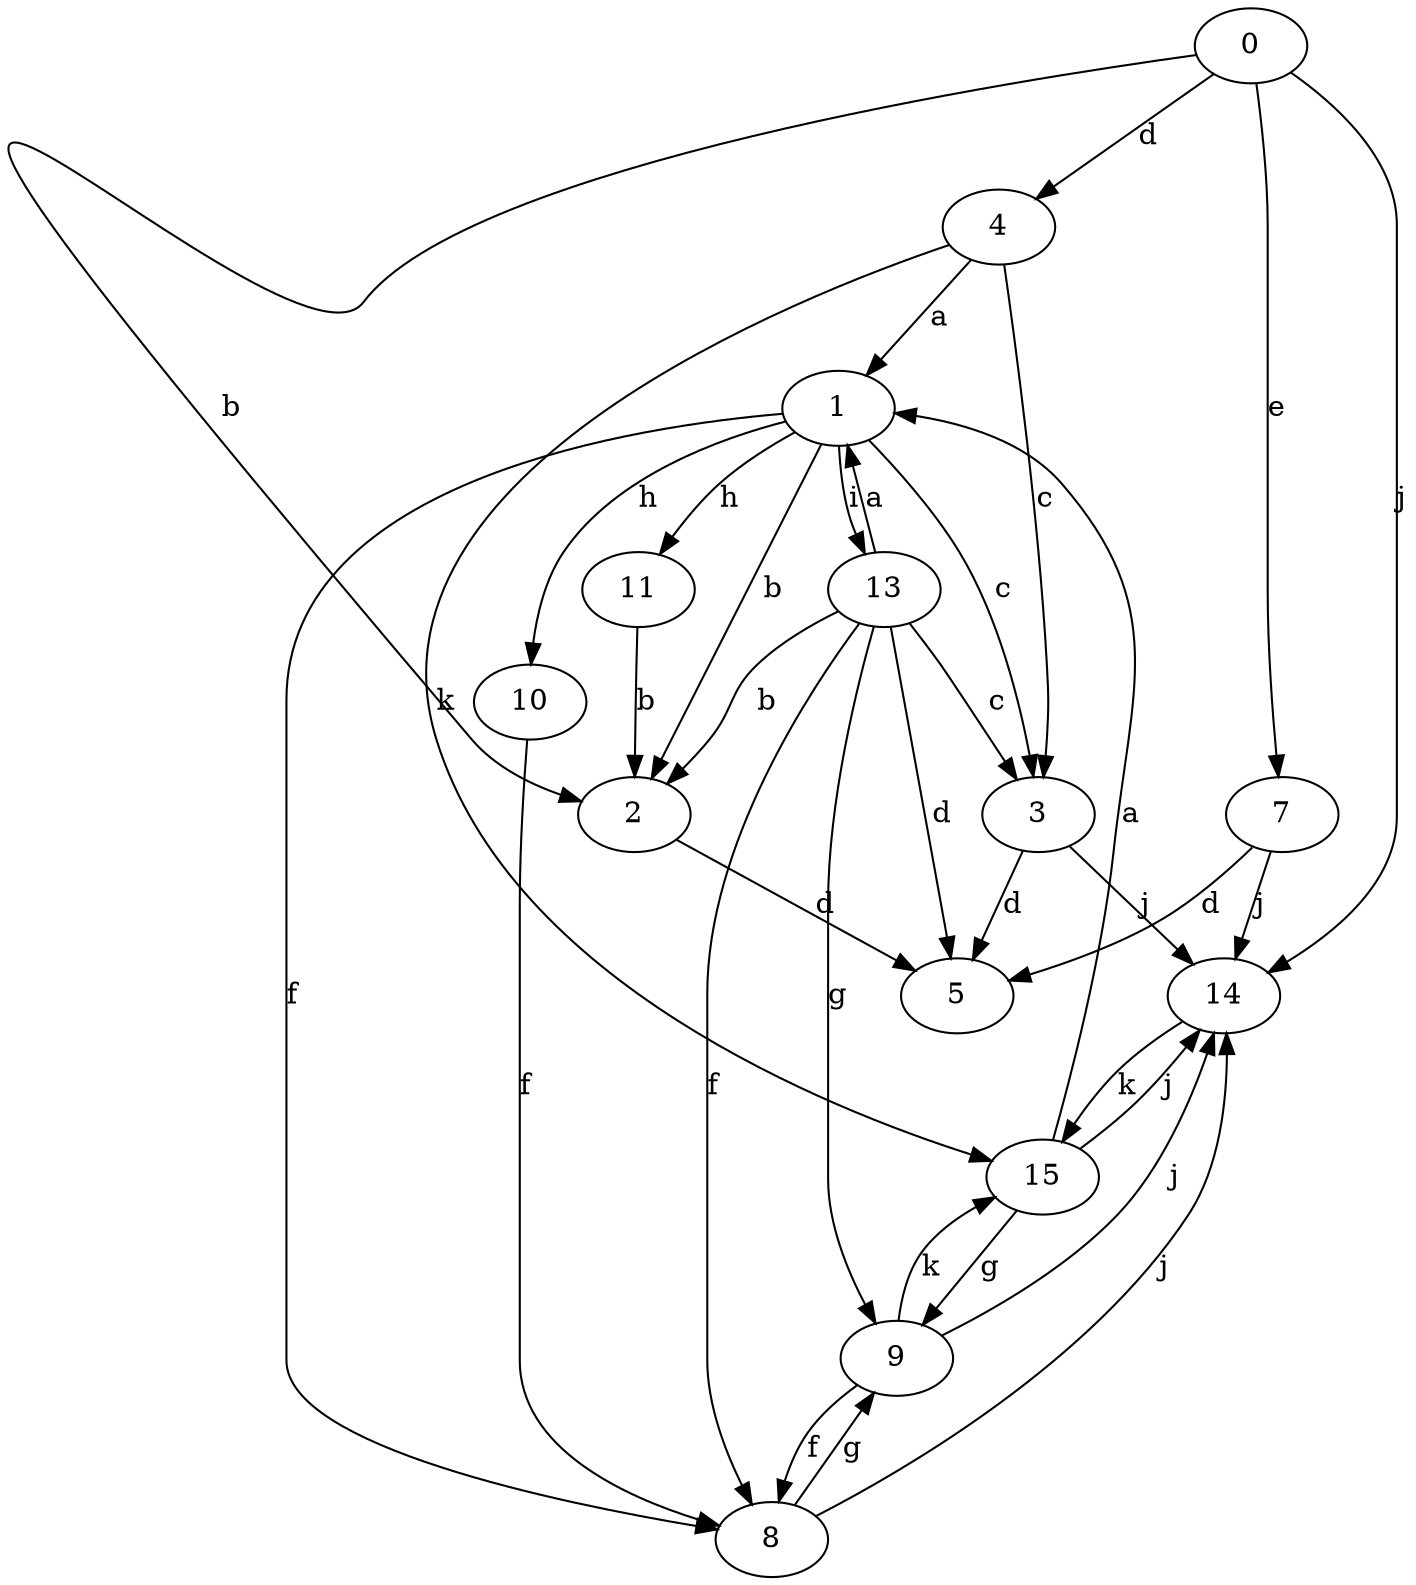 strict digraph  {
0;
1;
2;
3;
4;
5;
7;
8;
9;
10;
11;
13;
14;
15;
0 -> 2  [label=b];
0 -> 4  [label=d];
0 -> 7  [label=e];
0 -> 14  [label=j];
1 -> 2  [label=b];
1 -> 3  [label=c];
1 -> 8  [label=f];
1 -> 10  [label=h];
1 -> 11  [label=h];
1 -> 13  [label=i];
2 -> 5  [label=d];
3 -> 5  [label=d];
3 -> 14  [label=j];
4 -> 1  [label=a];
4 -> 3  [label=c];
4 -> 15  [label=k];
7 -> 5  [label=d];
7 -> 14  [label=j];
8 -> 9  [label=g];
8 -> 14  [label=j];
9 -> 8  [label=f];
9 -> 14  [label=j];
9 -> 15  [label=k];
10 -> 8  [label=f];
11 -> 2  [label=b];
13 -> 1  [label=a];
13 -> 2  [label=b];
13 -> 3  [label=c];
13 -> 5  [label=d];
13 -> 8  [label=f];
13 -> 9  [label=g];
14 -> 15  [label=k];
15 -> 1  [label=a];
15 -> 9  [label=g];
15 -> 14  [label=j];
}
